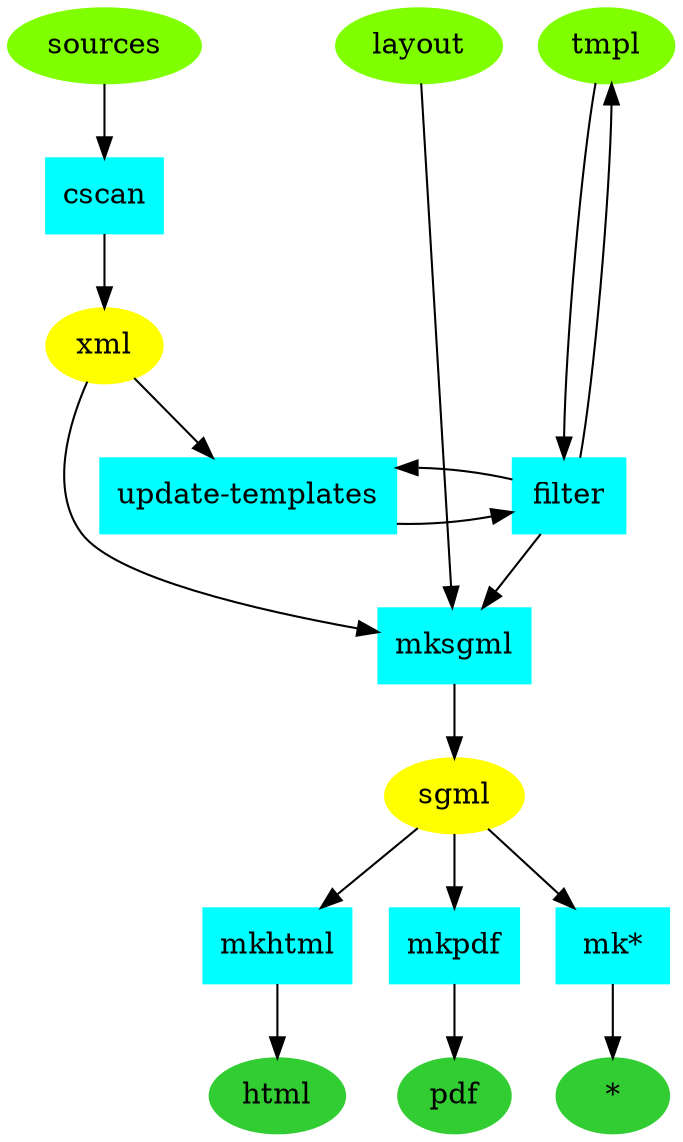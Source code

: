 # 1 "dokidoc.dot.in"
# 1 "<command-line>"
# 1 "dokidoc.dot.in"
# 9 "dokidoc.dot.in"
digraph G
{



    {
        rank = same;
        node[shape=ellipse, style=filled, color="chartreuse"];
        sources;
        layout;
        tmpl;
    }


    {
        node[shape=box, style=filled, color="cyan"];
        cscan;
        {
            rank = same;
            update_templates[label="update-templates"];
            filter[label="filter"];
        }
        mksgml;
        mkhtml;
        mkpdf;
        mkany[label="mk*"];
    }


    {
        node[shape=ellipse, style=filled, color="yellow"];
        xml[shape=ellipse];
        sgml[shape=ellipse];
    }


    {
        rank = same;
        node[shape=ellipse, style=filled, color="limegreen"];
        html[shape=ellipse];
        pdf[shape=ellipse];
        any[shape=ellipse, label="*"];
    }


    sources -> cscan;
    cscan -> xml;

    xml -> update_templates;
    update_templates -> filter;
    filter -> update_templates;
    filter -> tmpl;
    tmpl ->filter;

    xml -> mksgml;
    layout -> mksgml;
    filter -> mksgml;
    mksgml -> sgml;

    sgml -> mkhtml;
    mkhtml -> html;

    sgml -> mkpdf;
    mkpdf -> pdf;

    sgml -> mkany;
    mkany -> any;
}
